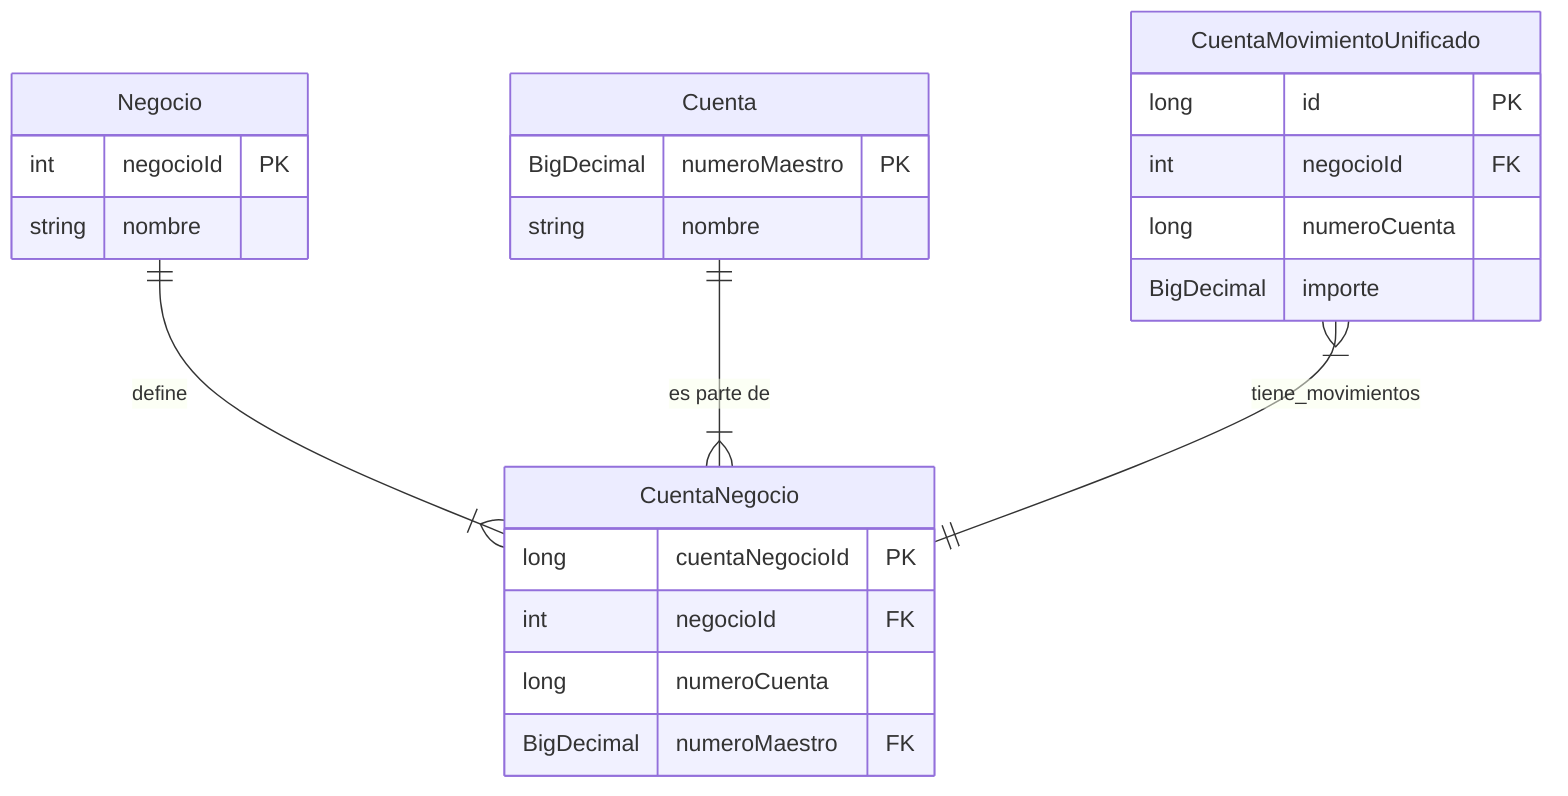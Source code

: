 erDiagram
    Negocio {
        int negocioId PK
        string nombre
    }

    Cuenta {
        BigDecimal numeroMaestro PK
        string nombre
    }

    CuentaNegocio {
        long cuentaNegocioId PK
        int negocioId FK
        long numeroCuenta
        BigDecimal numeroMaestro FK
    }

    CuentaMovimientoUnificado {
        long id PK
        int negocioId FK
        long numeroCuenta
        BigDecimal importe
    }

    Negocio ||--|{ CuentaNegocio : "define"
    Cuenta ||--|{ CuentaNegocio : "es parte de"
    CuentaMovimientoUnificado }|--|| CuentaNegocio : "tiene_movimientos"